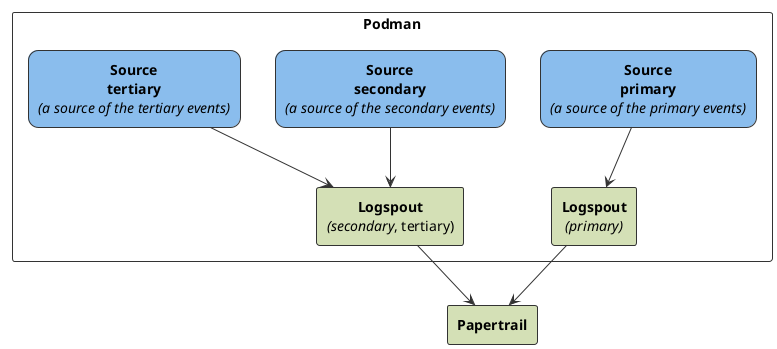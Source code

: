 @startuml
!theme plain
!include <awslib/AWSSimplified>

<style>
componentDiagram {
  BackGroundColor white
  LineThickness 1
  LineColor #333333
}
document {
  BackGroundColor white
}
</style>

' skinparam monochrome true
skinparam defaulttextalignment center

skinparam sequence {
    ArrowColor #333333
}

skinparam rectangle {
    RoundCorner<< round20 >> 20
    RoundCorner<< round30 >> 30
    RoundCorner<< round40 >> 40
    RoundCorner<< round50 >> 50
}

rectangle "Podman" as podman {
rectangle "**Source**\n**primary**\n//(a source of the primary events)//" as sourceprimary <<round20>> #8abded
rectangle "**Source**\n**secondary**\n//(a source of the secondary events)//" as sourcesecondary <<round20>> #8abded
rectangle "**Source**\n**tertiary**\n//(a source of the tertiary events)//" as sourcetertiary <<round20>> #8abded

rectangle "**Logspout**\n//(primary)//" as logspoutprimary #d4e0b6
rectangle "**Logspout**\n//(secondary//, tertiary)" as logspoutsecondarytertiary #d4e0b6
}

rectangle "**Papertrail**" as papertrail #d4e0b6

sourceprimary -down-> logspoutprimary
sourcesecondary -down-> logspoutsecondarytertiary
sourcetertiary -down-> logspoutsecondarytertiary

logspoutprimary -down-> papertrail
logspoutsecondarytertiary -down-> papertrail
@enduml
